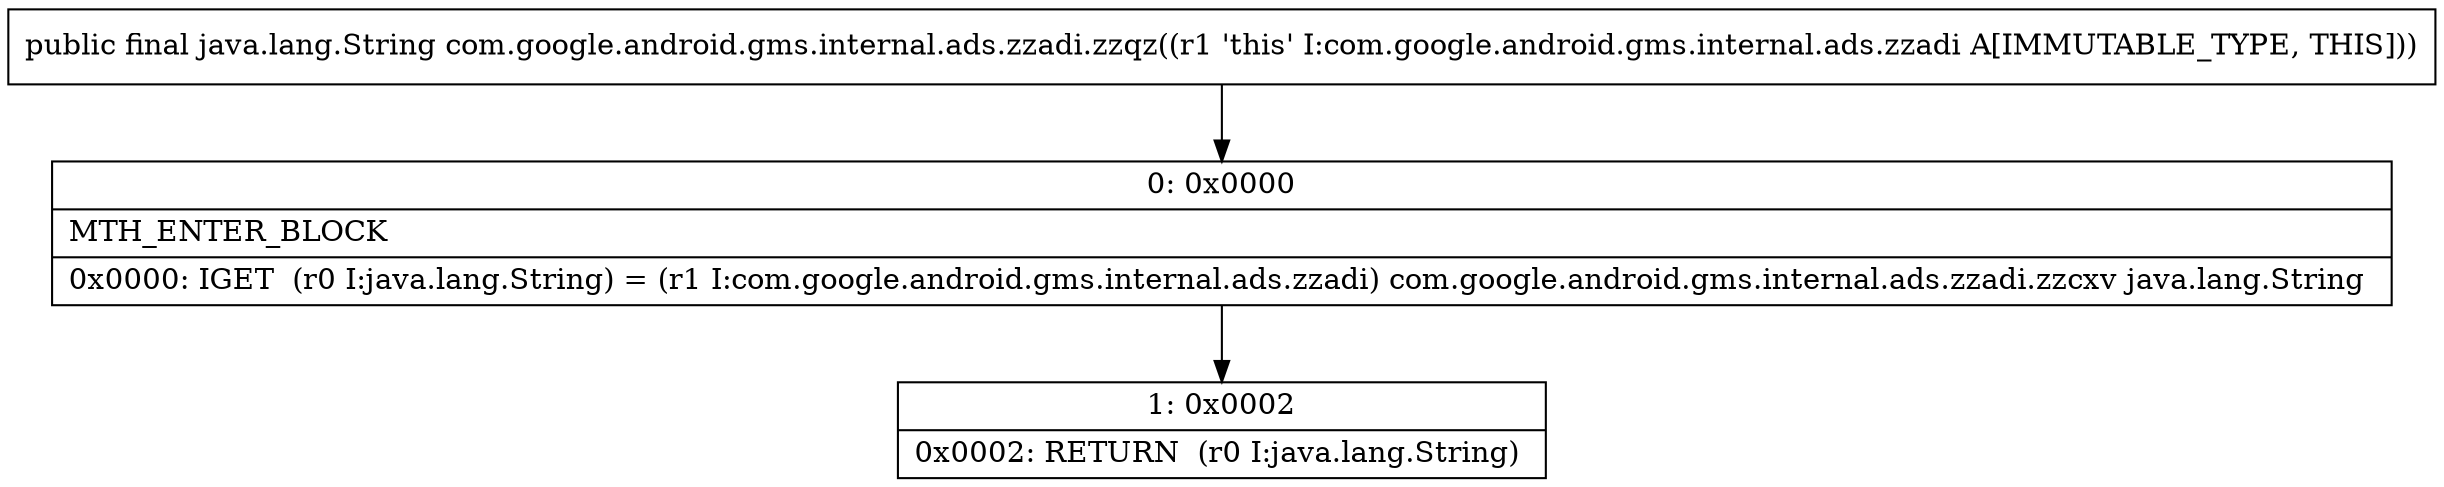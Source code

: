 digraph "CFG forcom.google.android.gms.internal.ads.zzadi.zzqz()Ljava\/lang\/String;" {
Node_0 [shape=record,label="{0\:\ 0x0000|MTH_ENTER_BLOCK\l|0x0000: IGET  (r0 I:java.lang.String) = (r1 I:com.google.android.gms.internal.ads.zzadi) com.google.android.gms.internal.ads.zzadi.zzcxv java.lang.String \l}"];
Node_1 [shape=record,label="{1\:\ 0x0002|0x0002: RETURN  (r0 I:java.lang.String) \l}"];
MethodNode[shape=record,label="{public final java.lang.String com.google.android.gms.internal.ads.zzadi.zzqz((r1 'this' I:com.google.android.gms.internal.ads.zzadi A[IMMUTABLE_TYPE, THIS])) }"];
MethodNode -> Node_0;
Node_0 -> Node_1;
}

